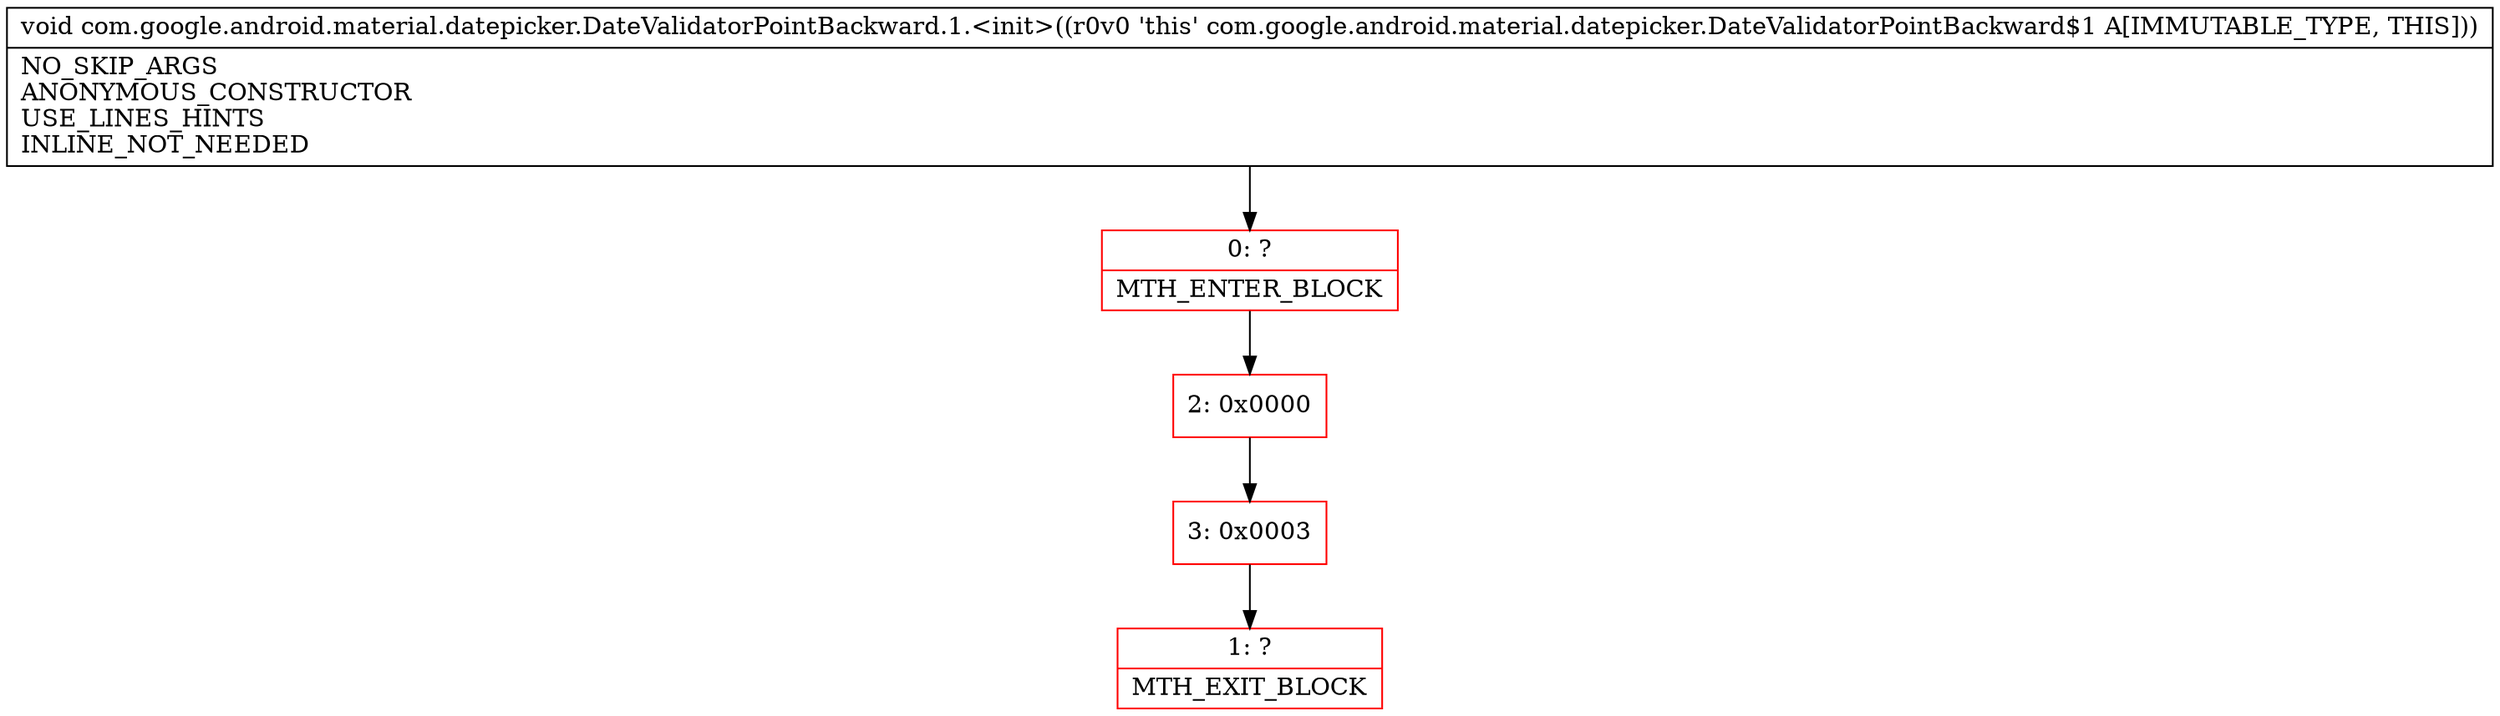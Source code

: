 digraph "CFG forcom.google.android.material.datepicker.DateValidatorPointBackward.1.\<init\>()V" {
subgraph cluster_Region_1672183927 {
label = "R(0)";
node [shape=record,color=blue];
}
Node_0 [shape=record,color=red,label="{0\:\ ?|MTH_ENTER_BLOCK\l}"];
Node_2 [shape=record,color=red,label="{2\:\ 0x0000}"];
Node_3 [shape=record,color=red,label="{3\:\ 0x0003}"];
Node_1 [shape=record,color=red,label="{1\:\ ?|MTH_EXIT_BLOCK\l}"];
MethodNode[shape=record,label="{void com.google.android.material.datepicker.DateValidatorPointBackward.1.\<init\>((r0v0 'this' com.google.android.material.datepicker.DateValidatorPointBackward$1 A[IMMUTABLE_TYPE, THIS]))  | NO_SKIP_ARGS\lANONYMOUS_CONSTRUCTOR\lUSE_LINES_HINTS\lINLINE_NOT_NEEDED\l}"];
MethodNode -> Node_0;Node_0 -> Node_2;
Node_2 -> Node_3;
Node_3 -> Node_1;
}

